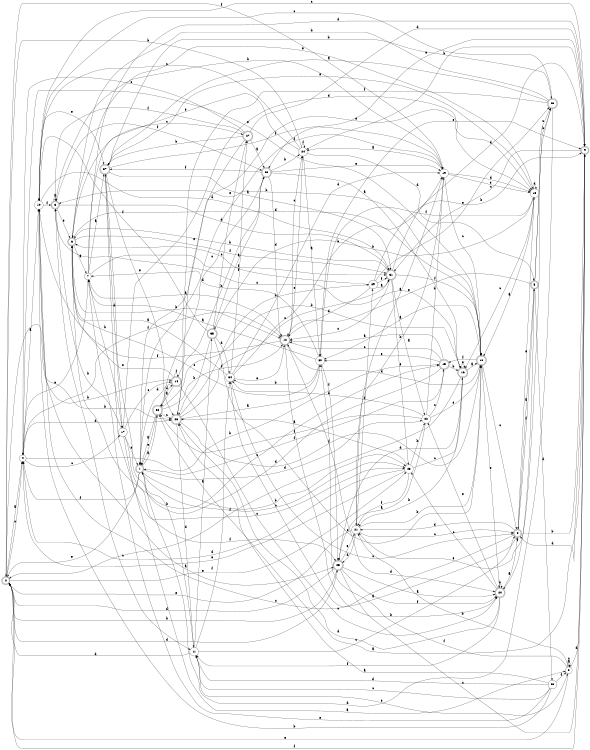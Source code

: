 digraph n31_6 {
__start0 [label="" shape="none"];

rankdir=LR;
size="8,5";

s0 [style="rounded,filled", color="black", fillcolor="white" shape="doublecircle", label="0"];
s1 [style="rounded,filled", color="black", fillcolor="white" shape="doublecircle", label="1"];
s2 [style="filled", color="black", fillcolor="white" shape="circle", label="2"];
s3 [style="rounded,filled", color="black", fillcolor="white" shape="doublecircle", label="3"];
s4 [style="filled", color="black", fillcolor="white" shape="circle", label="4"];
s5 [style="rounded,filled", color="black", fillcolor="white" shape="doublecircle", label="5"];
s6 [style="rounded,filled", color="black", fillcolor="white" shape="doublecircle", label="6"];
s7 [style="filled", color="black", fillcolor="white" shape="circle", label="7"];
s8 [style="rounded,filled", color="black", fillcolor="white" shape="doublecircle", label="8"];
s9 [style="rounded,filled", color="black", fillcolor="white" shape="doublecircle", label="9"];
s10 [style="filled", color="black", fillcolor="white" shape="circle", label="10"];
s11 [style="filled", color="black", fillcolor="white" shape="circle", label="11"];
s12 [style="rounded,filled", color="black", fillcolor="white" shape="doublecircle", label="12"];
s13 [style="filled", color="black", fillcolor="white" shape="circle", label="13"];
s14 [style="rounded,filled", color="black", fillcolor="white" shape="doublecircle", label="14"];
s15 [style="rounded,filled", color="black", fillcolor="white" shape="doublecircle", label="15"];
s16 [style="rounded,filled", color="black", fillcolor="white" shape="doublecircle", label="16"];
s17 [style="filled", color="black", fillcolor="white" shape="circle", label="17"];
s18 [style="rounded,filled", color="black", fillcolor="white" shape="doublecircle", label="18"];
s19 [style="filled", color="black", fillcolor="white" shape="circle", label="19"];
s20 [style="rounded,filled", color="black", fillcolor="white" shape="doublecircle", label="20"];
s21 [style="filled", color="black", fillcolor="white" shape="circle", label="21"];
s22 [style="filled", color="black", fillcolor="white" shape="circle", label="22"];
s23 [style="rounded,filled", color="black", fillcolor="white" shape="doublecircle", label="23"];
s24 [style="filled", color="black", fillcolor="white" shape="circle", label="24"];
s25 [style="rounded,filled", color="black", fillcolor="white" shape="doublecircle", label="25"];
s26 [style="rounded,filled", color="black", fillcolor="white" shape="doublecircle", label="26"];
s27 [style="rounded,filled", color="black", fillcolor="white" shape="doublecircle", label="27"];
s28 [style="filled", color="black", fillcolor="white" shape="circle", label="28"];
s29 [style="filled", color="black", fillcolor="white" shape="circle", label="29"];
s30 [style="filled", color="black", fillcolor="white" shape="circle", label="30"];
s31 [style="rounded,filled", color="black", fillcolor="white" shape="doublecircle", label="31"];
s32 [style="rounded,filled", color="black", fillcolor="white" shape="doublecircle", label="32"];
s33 [style="rounded,filled", color="black", fillcolor="white" shape="doublecircle", label="33"];
s34 [style="filled", color="black", fillcolor="white" shape="circle", label="34"];
s35 [style="rounded,filled", color="black", fillcolor="white" shape="doublecircle", label="35"];
s36 [style="filled", color="black", fillcolor="white" shape="circle", label="36"];
s37 [style="rounded,filled", color="black", fillcolor="white" shape="doublecircle", label="37"];
s0 -> s4 [label="a"];
s0 -> s14 [label="b"];
s0 -> s4 [label="c"];
s0 -> s25 [label="d"];
s0 -> s28 [label="e"];
s0 -> s19 [label="f"];
s1 -> s32 [label="a"];
s1 -> s28 [label="b"];
s1 -> s28 [label="c"];
s1 -> s22 [label="d"];
s1 -> s0 [label="e"];
s1 -> s4 [label="f"];
s2 -> s2 [label="a"];
s2 -> s21 [label="b"];
s2 -> s2 [label="c"];
s2 -> s9 [label="d"];
s2 -> s0 [label="e"];
s2 -> s30 [label="f"];
s3 -> s3 [label="a"];
s3 -> s19 [label="b"];
s3 -> s11 [label="c"];
s3 -> s31 [label="d"];
s3 -> s6 [label="e"];
s3 -> s33 [label="f"];
s4 -> s10 [label="a"];
s4 -> s15 [label="b"];
s4 -> s17 [label="c"];
s4 -> s23 [label="d"];
s4 -> s18 [label="e"];
s4 -> s12 [label="f"];
s5 -> s8 [label="a"];
s5 -> s26 [label="b"];
s5 -> s26 [label="c"];
s5 -> s36 [label="d"];
s5 -> s12 [label="e"];
s5 -> s20 [label="f"];
s6 -> s7 [label="a"];
s6 -> s12 [label="b"];
s6 -> s15 [label="c"];
s6 -> s18 [label="d"];
s6 -> s13 [label="e"];
s6 -> s31 [label="f"];
s7 -> s37 [label="a"];
s7 -> s17 [label="b"];
s7 -> s27 [label="c"];
s7 -> s9 [label="d"];
s7 -> s4 [label="e"];
s7 -> s31 [label="f"];
s8 -> s34 [label="a"];
s8 -> s9 [label="b"];
s8 -> s10 [label="c"];
s8 -> s21 [label="d"];
s8 -> s13 [label="e"];
s8 -> s5 [label="f"];
s9 -> s32 [label="a"];
s9 -> s24 [label="b"];
s9 -> s31 [label="c"];
s9 -> s8 [label="d"];
s9 -> s33 [label="e"];
s9 -> s0 [label="f"];
s10 -> s25 [label="a"];
s10 -> s23 [label="b"];
s10 -> s9 [label="c"];
s10 -> s31 [label="d"];
s10 -> s37 [label="e"];
s10 -> s3 [label="f"];
s11 -> s35 [label="a"];
s11 -> s1 [label="b"];
s11 -> s8 [label="c"];
s11 -> s0 [label="d"];
s11 -> s2 [label="e"];
s11 -> s34 [label="f"];
s12 -> s7 [label="a"];
s12 -> s20 [label="b"];
s12 -> s24 [label="c"];
s12 -> s20 [label="d"];
s12 -> s24 [label="e"];
s12 -> s10 [label="f"];
s13 -> s18 [label="a"];
s13 -> s35 [label="b"];
s13 -> s16 [label="c"];
s13 -> s13 [label="d"];
s13 -> s37 [label="e"];
s13 -> s30 [label="f"];
s14 -> s32 [label="a"];
s14 -> s33 [label="b"];
s14 -> s20 [label="c"];
s14 -> s1 [label="d"];
s14 -> s6 [label="e"];
s14 -> s14 [label="f"];
s15 -> s12 [label="a"];
s15 -> s16 [label="b"];
s15 -> s12 [label="c"];
s15 -> s37 [label="d"];
s15 -> s30 [label="e"];
s15 -> s1 [label="f"];
s16 -> s18 [label="a"];
s16 -> s21 [label="b"];
s16 -> s3 [label="c"];
s16 -> s25 [label="d"];
s16 -> s16 [label="e"];
s16 -> s0 [label="f"];
s17 -> s2 [label="a"];
s17 -> s3 [label="b"];
s17 -> s14 [label="c"];
s17 -> s13 [label="d"];
s17 -> s1 [label="e"];
s17 -> s25 [label="f"];
s18 -> s30 [label="a"];
s18 -> s3 [label="b"];
s18 -> s8 [label="c"];
s18 -> s12 [label="d"];
s18 -> s20 [label="e"];
s18 -> s15 [label="f"];
s19 -> s24 [label="a"];
s19 -> s21 [label="b"];
s19 -> s18 [label="c"];
s19 -> s13 [label="d"];
s19 -> s13 [label="e"];
s19 -> s1 [label="f"];
s20 -> s8 [label="a"];
s20 -> s20 [label="b"];
s20 -> s28 [label="c"];
s20 -> s23 [label="d"];
s20 -> s22 [label="e"];
s20 -> s11 [label="f"];
s21 -> s19 [label="a"];
s21 -> s18 [label="b"];
s21 -> s8 [label="c"];
s21 -> s25 [label="d"];
s21 -> s0 [label="e"];
s21 -> s29 [label="f"];
s22 -> s25 [label="a"];
s22 -> s19 [label="b"];
s22 -> s15 [label="c"];
s22 -> s34 [label="d"];
s22 -> s18 [label="e"];
s22 -> s32 [label="f"];
s23 -> s30 [label="a"];
s23 -> s29 [label="b"];
s23 -> s31 [label="c"];
s23 -> s11 [label="d"];
s23 -> s13 [label="e"];
s23 -> s18 [label="f"];
s24 -> s30 [label="a"];
s24 -> s0 [label="b"];
s24 -> s10 [label="c"];
s24 -> s5 [label="d"];
s24 -> s6 [label="e"];
s24 -> s24 [label="f"];
s25 -> s20 [label="a"];
s25 -> s0 [label="b"];
s25 -> s9 [label="c"];
s25 -> s0 [label="d"];
s25 -> s21 [label="e"];
s25 -> s20 [label="f"];
s26 -> s37 [label="a"];
s26 -> s6 [label="b"];
s26 -> s10 [label="c"];
s26 -> s1 [label="d"];
s26 -> s21 [label="e"];
s26 -> s23 [label="f"];
s27 -> s33 [label="a"];
s27 -> s37 [label="b"];
s27 -> s4 [label="c"];
s27 -> s9 [label="d"];
s27 -> s1 [label="e"];
s27 -> s3 [label="f"];
s28 -> s23 [label="a"];
s28 -> s22 [label="b"];
s28 -> s16 [label="c"];
s28 -> s4 [label="d"];
s28 -> s4 [label="e"];
s28 -> s21 [label="f"];
s29 -> s31 [label="a"];
s29 -> s9 [label="b"];
s29 -> s6 [label="c"];
s29 -> s12 [label="d"];
s29 -> s26 [label="e"];
s29 -> s31 [label="f"];
s30 -> s7 [label="a"];
s30 -> s34 [label="b"];
s30 -> s6 [label="c"];
s30 -> s7 [label="d"];
s30 -> s9 [label="e"];
s30 -> s25 [label="f"];
s31 -> s22 [label="a"];
s31 -> s6 [label="b"];
s31 -> s12 [label="c"];
s31 -> s9 [label="d"];
s31 -> s28 [label="e"];
s31 -> s18 [label="f"];
s32 -> s1 [label="a"];
s32 -> s16 [label="b"];
s32 -> s23 [label="c"];
s32 -> s14 [label="d"];
s32 -> s1 [label="e"];
s32 -> s12 [label="f"];
s33 -> s16 [label="a"];
s33 -> s24 [label="b"];
s33 -> s32 [label="c"];
s33 -> s12 [label="d"];
s33 -> s19 [label="e"];
s33 -> s37 [label="f"];
s34 -> s6 [label="a"];
s34 -> s19 [label="b"];
s34 -> s8 [label="c"];
s34 -> s19 [label="d"];
s34 -> s12 [label="e"];
s34 -> s27 [label="f"];
s35 -> s33 [label="a"];
s35 -> s23 [label="b"];
s35 -> s18 [label="c"];
s35 -> s34 [label="d"];
s35 -> s27 [label="e"];
s35 -> s10 [label="f"];
s36 -> s23 [label="a"];
s36 -> s10 [label="b"];
s36 -> s11 [label="c"];
s36 -> s11 [label="d"];
s36 -> s7 [label="e"];
s36 -> s2 [label="f"];
s37 -> s31 [label="a"];
s37 -> s26 [label="b"];
s37 -> s28 [label="c"];
s37 -> s17 [label="d"];
s37 -> s23 [label="e"];
s37 -> s19 [label="f"];

}